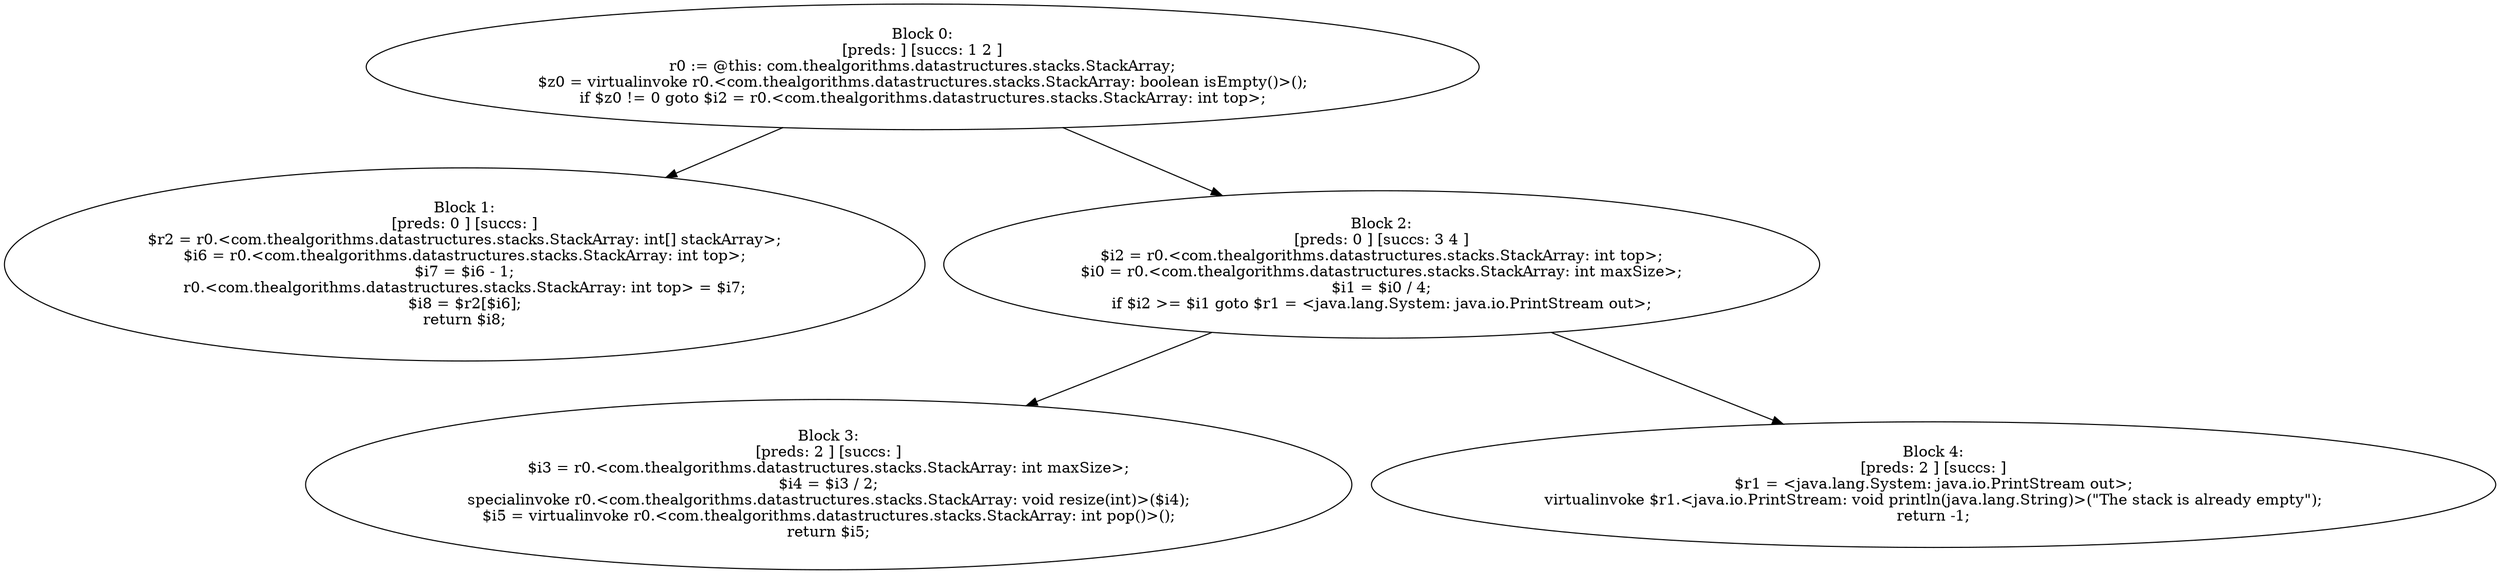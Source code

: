 digraph "unitGraph" {
    "Block 0:
[preds: ] [succs: 1 2 ]
r0 := @this: com.thealgorithms.datastructures.stacks.StackArray;
$z0 = virtualinvoke r0.<com.thealgorithms.datastructures.stacks.StackArray: boolean isEmpty()>();
if $z0 != 0 goto $i2 = r0.<com.thealgorithms.datastructures.stacks.StackArray: int top>;
"
    "Block 1:
[preds: 0 ] [succs: ]
$r2 = r0.<com.thealgorithms.datastructures.stacks.StackArray: int[] stackArray>;
$i6 = r0.<com.thealgorithms.datastructures.stacks.StackArray: int top>;
$i7 = $i6 - 1;
r0.<com.thealgorithms.datastructures.stacks.StackArray: int top> = $i7;
$i8 = $r2[$i6];
return $i8;
"
    "Block 2:
[preds: 0 ] [succs: 3 4 ]
$i2 = r0.<com.thealgorithms.datastructures.stacks.StackArray: int top>;
$i0 = r0.<com.thealgorithms.datastructures.stacks.StackArray: int maxSize>;
$i1 = $i0 / 4;
if $i2 >= $i1 goto $r1 = <java.lang.System: java.io.PrintStream out>;
"
    "Block 3:
[preds: 2 ] [succs: ]
$i3 = r0.<com.thealgorithms.datastructures.stacks.StackArray: int maxSize>;
$i4 = $i3 / 2;
specialinvoke r0.<com.thealgorithms.datastructures.stacks.StackArray: void resize(int)>($i4);
$i5 = virtualinvoke r0.<com.thealgorithms.datastructures.stacks.StackArray: int pop()>();
return $i5;
"
    "Block 4:
[preds: 2 ] [succs: ]
$r1 = <java.lang.System: java.io.PrintStream out>;
virtualinvoke $r1.<java.io.PrintStream: void println(java.lang.String)>(\"The stack is already empty\");
return -1;
"
    "Block 0:
[preds: ] [succs: 1 2 ]
r0 := @this: com.thealgorithms.datastructures.stacks.StackArray;
$z0 = virtualinvoke r0.<com.thealgorithms.datastructures.stacks.StackArray: boolean isEmpty()>();
if $z0 != 0 goto $i2 = r0.<com.thealgorithms.datastructures.stacks.StackArray: int top>;
"->"Block 1:
[preds: 0 ] [succs: ]
$r2 = r0.<com.thealgorithms.datastructures.stacks.StackArray: int[] stackArray>;
$i6 = r0.<com.thealgorithms.datastructures.stacks.StackArray: int top>;
$i7 = $i6 - 1;
r0.<com.thealgorithms.datastructures.stacks.StackArray: int top> = $i7;
$i8 = $r2[$i6];
return $i8;
";
    "Block 0:
[preds: ] [succs: 1 2 ]
r0 := @this: com.thealgorithms.datastructures.stacks.StackArray;
$z0 = virtualinvoke r0.<com.thealgorithms.datastructures.stacks.StackArray: boolean isEmpty()>();
if $z0 != 0 goto $i2 = r0.<com.thealgorithms.datastructures.stacks.StackArray: int top>;
"->"Block 2:
[preds: 0 ] [succs: 3 4 ]
$i2 = r0.<com.thealgorithms.datastructures.stacks.StackArray: int top>;
$i0 = r0.<com.thealgorithms.datastructures.stacks.StackArray: int maxSize>;
$i1 = $i0 / 4;
if $i2 >= $i1 goto $r1 = <java.lang.System: java.io.PrintStream out>;
";
    "Block 2:
[preds: 0 ] [succs: 3 4 ]
$i2 = r0.<com.thealgorithms.datastructures.stacks.StackArray: int top>;
$i0 = r0.<com.thealgorithms.datastructures.stacks.StackArray: int maxSize>;
$i1 = $i0 / 4;
if $i2 >= $i1 goto $r1 = <java.lang.System: java.io.PrintStream out>;
"->"Block 3:
[preds: 2 ] [succs: ]
$i3 = r0.<com.thealgorithms.datastructures.stacks.StackArray: int maxSize>;
$i4 = $i3 / 2;
specialinvoke r0.<com.thealgorithms.datastructures.stacks.StackArray: void resize(int)>($i4);
$i5 = virtualinvoke r0.<com.thealgorithms.datastructures.stacks.StackArray: int pop()>();
return $i5;
";
    "Block 2:
[preds: 0 ] [succs: 3 4 ]
$i2 = r0.<com.thealgorithms.datastructures.stacks.StackArray: int top>;
$i0 = r0.<com.thealgorithms.datastructures.stacks.StackArray: int maxSize>;
$i1 = $i0 / 4;
if $i2 >= $i1 goto $r1 = <java.lang.System: java.io.PrintStream out>;
"->"Block 4:
[preds: 2 ] [succs: ]
$r1 = <java.lang.System: java.io.PrintStream out>;
virtualinvoke $r1.<java.io.PrintStream: void println(java.lang.String)>(\"The stack is already empty\");
return -1;
";
}
